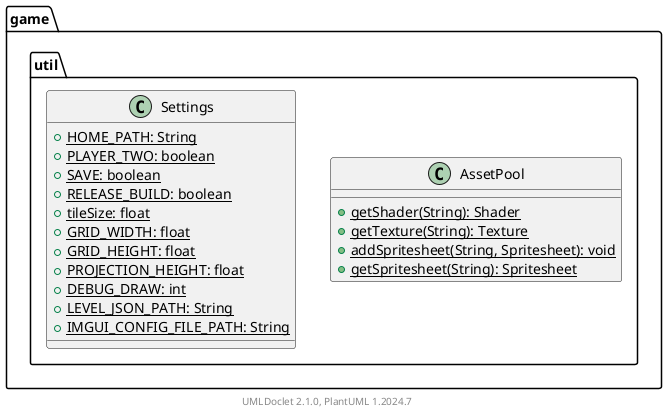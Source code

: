 @startuml
    namespace game.util {

        class AssetPool [[AssetPool.html]] {
            {static} +getShader(String): Shader
            {static} +getTexture(String): Texture
            {static} +addSpritesheet(String, Spritesheet): void
            {static} +getSpritesheet(String): Spritesheet
        }

        class Settings [[Settings.html]] {
            {static} +HOME_PATH: String
            {static} +PLAYER_TWO: boolean
            {static} +SAVE: boolean
            {static} +RELEASE_BUILD: boolean
            {static} +tileSize: float
            {static} +GRID_WIDTH: float
            {static} +GRID_HEIGHT: float
            {static} +PROJECTION_HEIGHT: float
            {static} +DEBUG_DRAW: int
            {static} +LEVEL_JSON_PATH: String
            {static} +IMGUI_CONFIG_FILE_PATH: String
        }

    }

    center footer UMLDoclet 2.1.0, PlantUML %version()
@enduml
